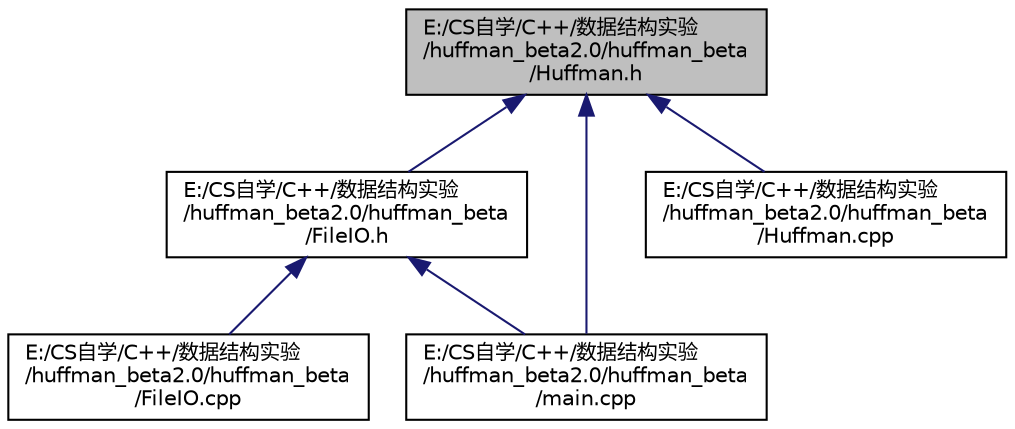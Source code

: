 digraph "E:/CS自学/C++/数据结构实验/huffman_beta2.0/huffman_beta/Huffman.h"
{
 // LATEX_PDF_SIZE
  edge [fontname="Helvetica",fontsize="10",labelfontname="Helvetica",labelfontsize="10"];
  node [fontname="Helvetica",fontsize="10",shape=record];
  Node1 [label="E:/CS自学/C++/数据结构实验\l/huffman_beta2.0/huffman_beta\l/Huffman.h",height=0.2,width=0.4,color="black", fillcolor="grey75", style="filled", fontcolor="black",tooltip=" "];
  Node1 -> Node2 [dir="back",color="midnightblue",fontsize="10",style="solid"];
  Node2 [label="E:/CS自学/C++/数据结构实验\l/huffman_beta2.0/huffman_beta\l/FileIO.h",height=0.2,width=0.4,color="black", fillcolor="white", style="filled",URL="$_file_i_o_8h.html",tooltip=" "];
  Node2 -> Node3 [dir="back",color="midnightblue",fontsize="10",style="solid"];
  Node3 [label="E:/CS自学/C++/数据结构实验\l/huffman_beta2.0/huffman_beta\l/FileIO.cpp",height=0.2,width=0.4,color="black", fillcolor="white", style="filled",URL="$_file_i_o_8cpp.html",tooltip=" "];
  Node2 -> Node4 [dir="back",color="midnightblue",fontsize="10",style="solid"];
  Node4 [label="E:/CS自学/C++/数据结构实验\l/huffman_beta2.0/huffman_beta\l/main.cpp",height=0.2,width=0.4,color="black", fillcolor="white", style="filled",URL="$main_8cpp.html",tooltip=" "];
  Node1 -> Node5 [dir="back",color="midnightblue",fontsize="10",style="solid"];
  Node5 [label="E:/CS自学/C++/数据结构实验\l/huffman_beta2.0/huffman_beta\l/Huffman.cpp",height=0.2,width=0.4,color="black", fillcolor="white", style="filled",URL="$_huffman_8cpp.html",tooltip=" "];
  Node1 -> Node4 [dir="back",color="midnightblue",fontsize="10",style="solid"];
}
